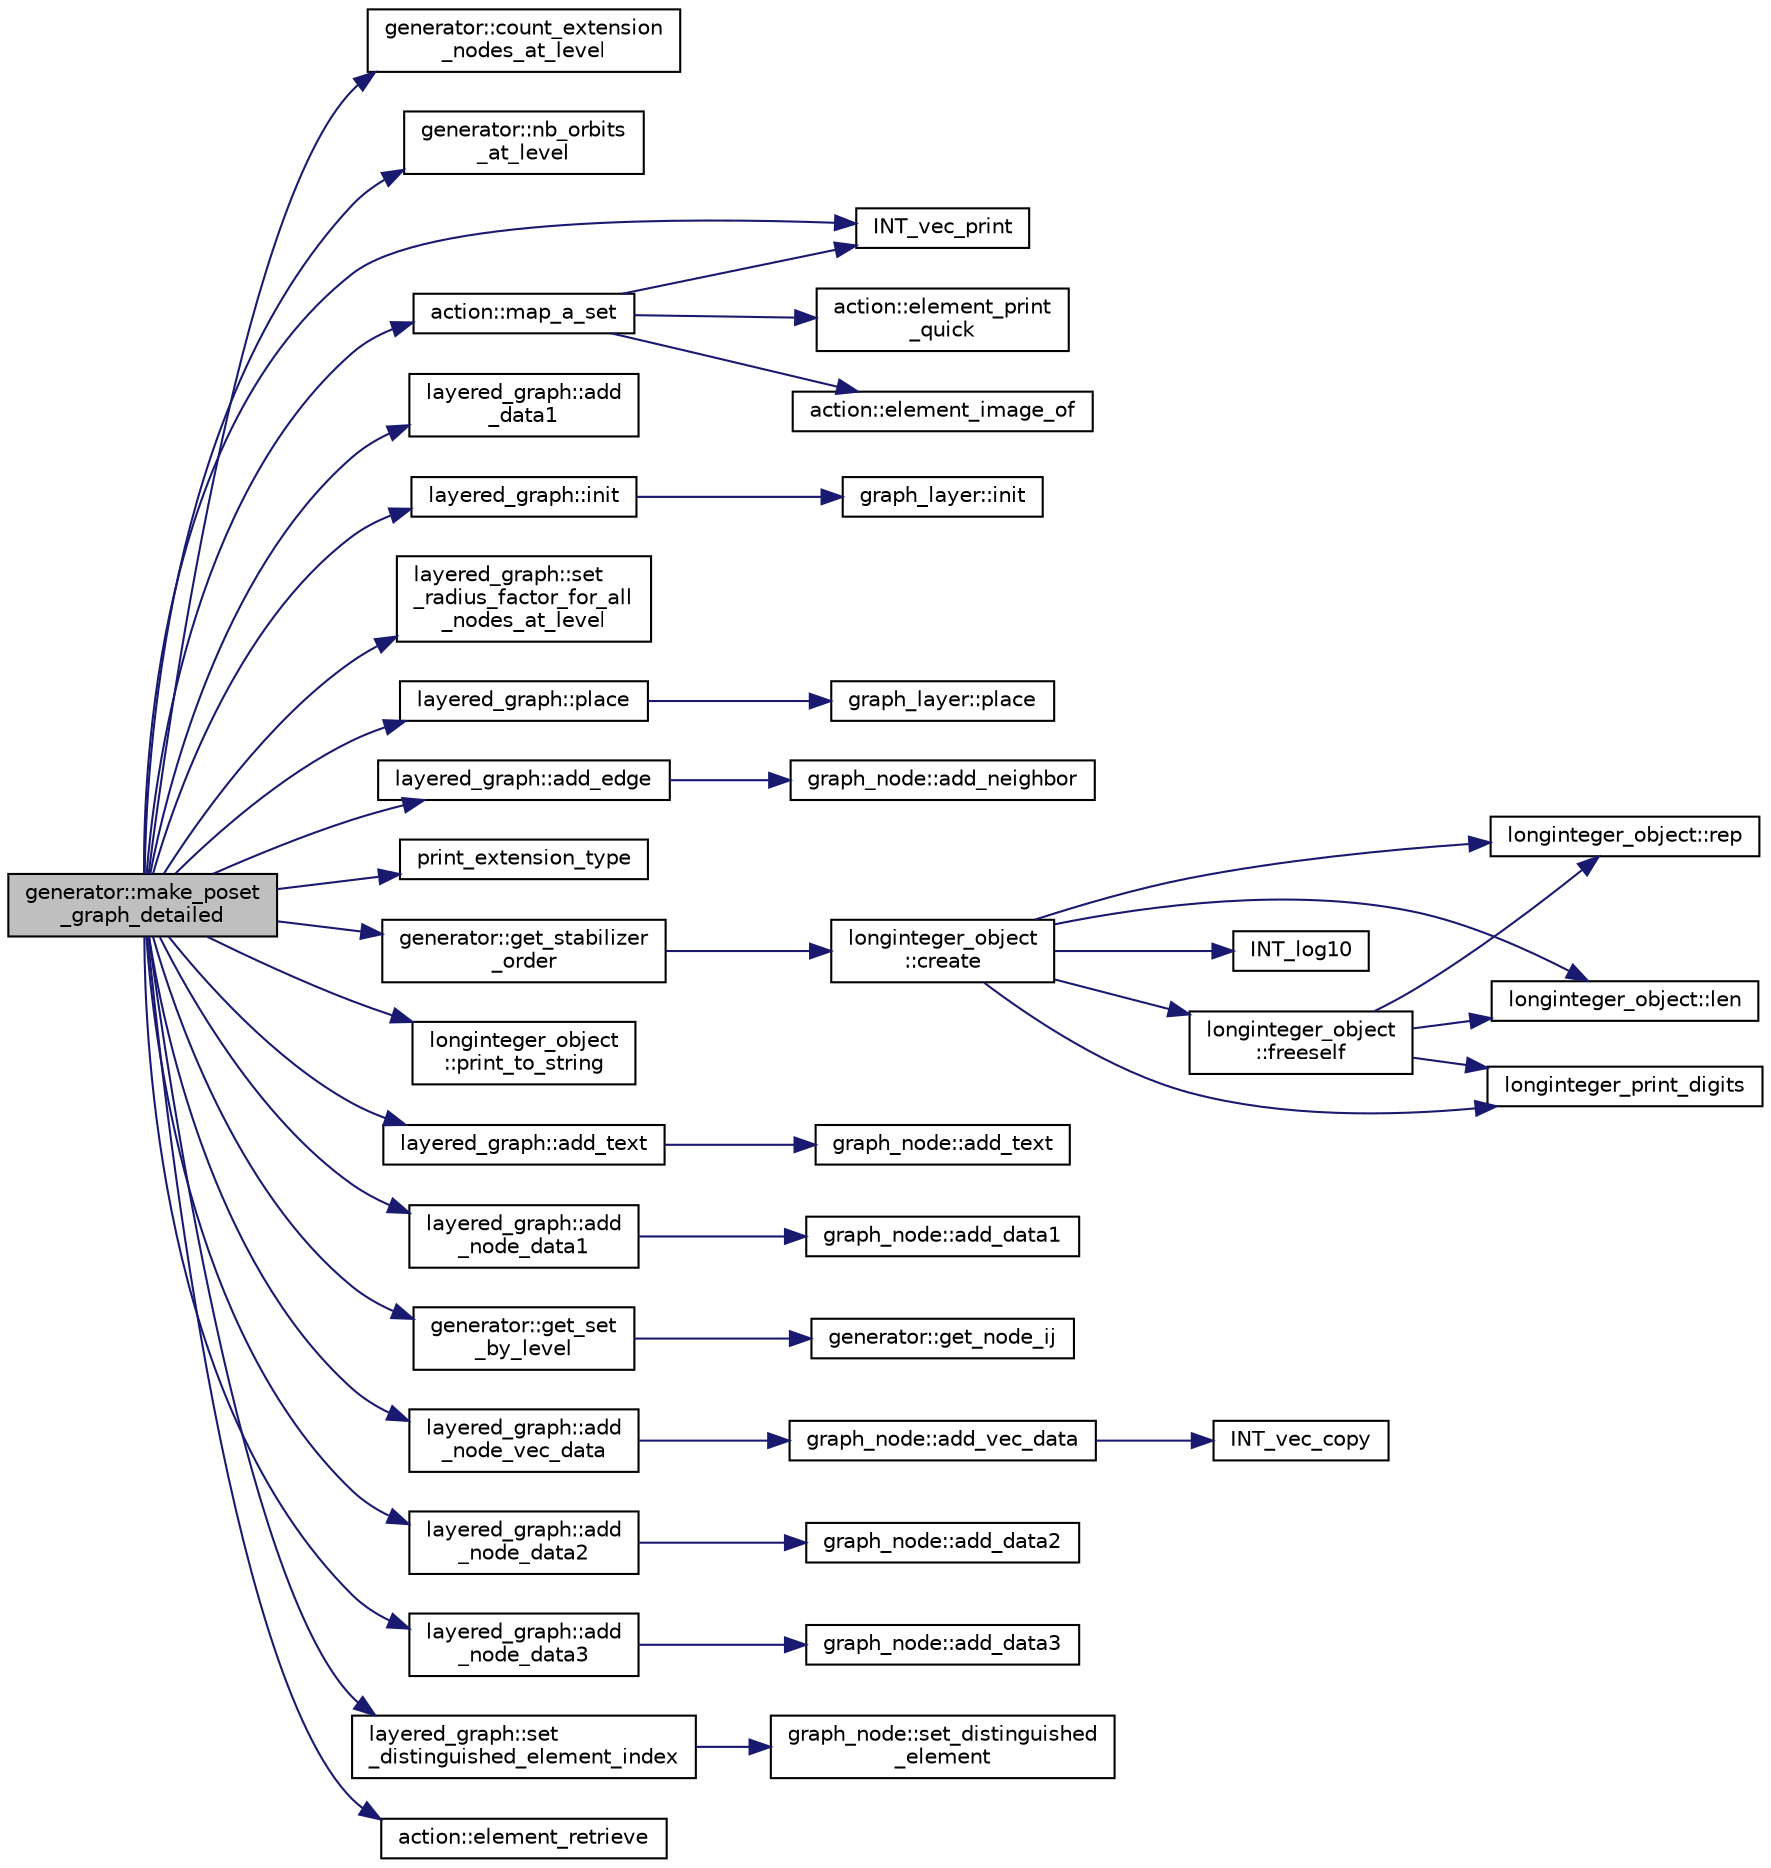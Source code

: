 digraph "generator::make_poset_graph_detailed"
{
  edge [fontname="Helvetica",fontsize="10",labelfontname="Helvetica",labelfontsize="10"];
  node [fontname="Helvetica",fontsize="10",shape=record];
  rankdir="LR";
  Node13856 [label="generator::make_poset\l_graph_detailed",height=0.2,width=0.4,color="black", fillcolor="grey75", style="filled", fontcolor="black"];
  Node13856 -> Node13857 [color="midnightblue",fontsize="10",style="solid",fontname="Helvetica"];
  Node13857 [label="generator::count_extension\l_nodes_at_level",height=0.2,width=0.4,color="black", fillcolor="white", style="filled",URL="$d7/d73/classgenerator.html#a51ae16bc53402495663479269fc0bee0"];
  Node13856 -> Node13858 [color="midnightblue",fontsize="10",style="solid",fontname="Helvetica"];
  Node13858 [label="generator::nb_orbits\l_at_level",height=0.2,width=0.4,color="black", fillcolor="white", style="filled",URL="$d7/d73/classgenerator.html#a020f3d8378448310d044a4a24fadf301"];
  Node13856 -> Node13859 [color="midnightblue",fontsize="10",style="solid",fontname="Helvetica"];
  Node13859 [label="INT_vec_print",height=0.2,width=0.4,color="black", fillcolor="white", style="filled",URL="$df/dbf/sajeeb_8_c.html#a79a5901af0b47dd0d694109543c027fe"];
  Node13856 -> Node13860 [color="midnightblue",fontsize="10",style="solid",fontname="Helvetica"];
  Node13860 [label="layered_graph::add\l_data1",height=0.2,width=0.4,color="black", fillcolor="white", style="filled",URL="$da/db1/classlayered__graph.html#a008a6f2cb68387f41f8bf01cf5c0c957"];
  Node13856 -> Node13861 [color="midnightblue",fontsize="10",style="solid",fontname="Helvetica"];
  Node13861 [label="layered_graph::init",height=0.2,width=0.4,color="black", fillcolor="white", style="filled",URL="$da/db1/classlayered__graph.html#a3d3422898f1e8d31eb937fcc460dbac2"];
  Node13861 -> Node13862 [color="midnightblue",fontsize="10",style="solid",fontname="Helvetica"];
  Node13862 [label="graph_layer::init",height=0.2,width=0.4,color="black", fillcolor="white", style="filled",URL="$de/d87/classgraph__layer.html#a4b3e02d2069fb0127514a3d9ce000ff0"];
  Node13856 -> Node13863 [color="midnightblue",fontsize="10",style="solid",fontname="Helvetica"];
  Node13863 [label="layered_graph::set\l_radius_factor_for_all\l_nodes_at_level",height=0.2,width=0.4,color="black", fillcolor="white", style="filled",URL="$da/db1/classlayered__graph.html#aa4b531e745362b755e6a76af291beeca"];
  Node13856 -> Node13864 [color="midnightblue",fontsize="10",style="solid",fontname="Helvetica"];
  Node13864 [label="layered_graph::place",height=0.2,width=0.4,color="black", fillcolor="white", style="filled",URL="$da/db1/classlayered__graph.html#a5449ff3de184b379ed6986f6e78c8c4a"];
  Node13864 -> Node13865 [color="midnightblue",fontsize="10",style="solid",fontname="Helvetica"];
  Node13865 [label="graph_layer::place",height=0.2,width=0.4,color="black", fillcolor="white", style="filled",URL="$de/d87/classgraph__layer.html#a24ae195b3ddbb86164b816db1ad2223a"];
  Node13856 -> Node13866 [color="midnightblue",fontsize="10",style="solid",fontname="Helvetica"];
  Node13866 [label="layered_graph::add_edge",height=0.2,width=0.4,color="black", fillcolor="white", style="filled",URL="$da/db1/classlayered__graph.html#a018a287d904e5be8d95cf9a5b358f838"];
  Node13866 -> Node13867 [color="midnightblue",fontsize="10",style="solid",fontname="Helvetica"];
  Node13867 [label="graph_node::add_neighbor",height=0.2,width=0.4,color="black", fillcolor="white", style="filled",URL="$d6/d21/classgraph__node.html#a22cf1ed1de6059f37be3e8f778cbba09"];
  Node13856 -> Node13868 [color="midnightblue",fontsize="10",style="solid",fontname="Helvetica"];
  Node13868 [label="print_extension_type",height=0.2,width=0.4,color="black", fillcolor="white", style="filled",URL="$da/d10/other_8h.html#ab39242254c1c0bce13010118473d8c74"];
  Node13856 -> Node13869 [color="midnightblue",fontsize="10",style="solid",fontname="Helvetica"];
  Node13869 [label="generator::get_stabilizer\l_order",height=0.2,width=0.4,color="black", fillcolor="white", style="filled",URL="$d7/d73/classgenerator.html#a2a03fc974c76e47e999f3abc99e6b81d"];
  Node13869 -> Node13870 [color="midnightblue",fontsize="10",style="solid",fontname="Helvetica"];
  Node13870 [label="longinteger_object\l::create",height=0.2,width=0.4,color="black", fillcolor="white", style="filled",URL="$dd/d7e/classlonginteger__object.html#a95d2eebc60849c3963a49298b1f498c2"];
  Node13870 -> Node13871 [color="midnightblue",fontsize="10",style="solid",fontname="Helvetica"];
  Node13871 [label="longinteger_object\l::freeself",height=0.2,width=0.4,color="black", fillcolor="white", style="filled",URL="$dd/d7e/classlonginteger__object.html#a06450f8c4795d81da6d680830ef958a1"];
  Node13871 -> Node13872 [color="midnightblue",fontsize="10",style="solid",fontname="Helvetica"];
  Node13872 [label="longinteger_print_digits",height=0.2,width=0.4,color="black", fillcolor="white", style="filled",URL="$de/dc5/algebra__and__number__theory_8h.html#ac2bac7b12f5b6440b8dad275cd7a157d"];
  Node13871 -> Node13873 [color="midnightblue",fontsize="10",style="solid",fontname="Helvetica"];
  Node13873 [label="longinteger_object::rep",height=0.2,width=0.4,color="black", fillcolor="white", style="filled",URL="$dd/d7e/classlonginteger__object.html#a3ecaf12738cc721d281c416503f241e2"];
  Node13871 -> Node13874 [color="midnightblue",fontsize="10",style="solid",fontname="Helvetica"];
  Node13874 [label="longinteger_object::len",height=0.2,width=0.4,color="black", fillcolor="white", style="filled",URL="$dd/d7e/classlonginteger__object.html#a0bfeae35be8a6fd44ed7f76413596ab1"];
  Node13870 -> Node13875 [color="midnightblue",fontsize="10",style="solid",fontname="Helvetica"];
  Node13875 [label="INT_log10",height=0.2,width=0.4,color="black", fillcolor="white", style="filled",URL="$de/dc5/algebra__and__number__theory_8h.html#a98bc0a6c562370a355165d2538dac250"];
  Node13870 -> Node13872 [color="midnightblue",fontsize="10",style="solid",fontname="Helvetica"];
  Node13870 -> Node13873 [color="midnightblue",fontsize="10",style="solid",fontname="Helvetica"];
  Node13870 -> Node13874 [color="midnightblue",fontsize="10",style="solid",fontname="Helvetica"];
  Node13856 -> Node13876 [color="midnightblue",fontsize="10",style="solid",fontname="Helvetica"];
  Node13876 [label="longinteger_object\l::print_to_string",height=0.2,width=0.4,color="black", fillcolor="white", style="filled",URL="$dd/d7e/classlonginteger__object.html#abf29fedc2ef57bb6c8bcc8e1f052efda"];
  Node13856 -> Node13877 [color="midnightblue",fontsize="10",style="solid",fontname="Helvetica"];
  Node13877 [label="layered_graph::add_text",height=0.2,width=0.4,color="black", fillcolor="white", style="filled",URL="$da/db1/classlayered__graph.html#aa9c738e91c1bbd546c39e6a32ff05c83"];
  Node13877 -> Node13878 [color="midnightblue",fontsize="10",style="solid",fontname="Helvetica"];
  Node13878 [label="graph_node::add_text",height=0.2,width=0.4,color="black", fillcolor="white", style="filled",URL="$d6/d21/classgraph__node.html#af21adc4e54d53c060db9470669ca8e3f"];
  Node13856 -> Node13879 [color="midnightblue",fontsize="10",style="solid",fontname="Helvetica"];
  Node13879 [label="layered_graph::add\l_node_data1",height=0.2,width=0.4,color="black", fillcolor="white", style="filled",URL="$da/db1/classlayered__graph.html#a8385de4bc26e9dd88066e55d3cb9bd4b"];
  Node13879 -> Node13880 [color="midnightblue",fontsize="10",style="solid",fontname="Helvetica"];
  Node13880 [label="graph_node::add_data1",height=0.2,width=0.4,color="black", fillcolor="white", style="filled",URL="$d6/d21/classgraph__node.html#a3ee49a31f1c714ad2695575c3c81c450"];
  Node13856 -> Node13881 [color="midnightblue",fontsize="10",style="solid",fontname="Helvetica"];
  Node13881 [label="generator::get_set\l_by_level",height=0.2,width=0.4,color="black", fillcolor="white", style="filled",URL="$d7/d73/classgenerator.html#a3012a80d862b42c848b84584389c8594"];
  Node13881 -> Node13882 [color="midnightblue",fontsize="10",style="solid",fontname="Helvetica"];
  Node13882 [label="generator::get_node_ij",height=0.2,width=0.4,color="black", fillcolor="white", style="filled",URL="$d7/d73/classgenerator.html#a8cea5411b42336694738530732ede540"];
  Node13856 -> Node13883 [color="midnightblue",fontsize="10",style="solid",fontname="Helvetica"];
  Node13883 [label="layered_graph::add\l_node_vec_data",height=0.2,width=0.4,color="black", fillcolor="white", style="filled",URL="$da/db1/classlayered__graph.html#a0d91c07f86a005655748c99cff1b895f"];
  Node13883 -> Node13884 [color="midnightblue",fontsize="10",style="solid",fontname="Helvetica"];
  Node13884 [label="graph_node::add_vec_data",height=0.2,width=0.4,color="black", fillcolor="white", style="filled",URL="$d6/d21/classgraph__node.html#a782ccbf13765e1c11d28da219f668d32"];
  Node13884 -> Node13885 [color="midnightblue",fontsize="10",style="solid",fontname="Helvetica"];
  Node13885 [label="INT_vec_copy",height=0.2,width=0.4,color="black", fillcolor="white", style="filled",URL="$df/dbf/sajeeb_8_c.html#ac2d875e27e009af6ec04d17254d11075"];
  Node13856 -> Node13886 [color="midnightblue",fontsize="10",style="solid",fontname="Helvetica"];
  Node13886 [label="layered_graph::add\l_node_data2",height=0.2,width=0.4,color="black", fillcolor="white", style="filled",URL="$da/db1/classlayered__graph.html#a2d72d0538b4908cc0c0c24b4af7c9154"];
  Node13886 -> Node13887 [color="midnightblue",fontsize="10",style="solid",fontname="Helvetica"];
  Node13887 [label="graph_node::add_data2",height=0.2,width=0.4,color="black", fillcolor="white", style="filled",URL="$d6/d21/classgraph__node.html#acfc2c2394a77eff03f4b6d5dbf6bc1c7"];
  Node13856 -> Node13888 [color="midnightblue",fontsize="10",style="solid",fontname="Helvetica"];
  Node13888 [label="layered_graph::add\l_node_data3",height=0.2,width=0.4,color="black", fillcolor="white", style="filled",URL="$da/db1/classlayered__graph.html#af41e17810ce0e037178e859be7a45fda"];
  Node13888 -> Node13889 [color="midnightblue",fontsize="10",style="solid",fontname="Helvetica"];
  Node13889 [label="graph_node::add_data3",height=0.2,width=0.4,color="black", fillcolor="white", style="filled",URL="$d6/d21/classgraph__node.html#accb6acbd8e0c485c9e28a30cb902fdc3"];
  Node13856 -> Node13890 [color="midnightblue",fontsize="10",style="solid",fontname="Helvetica"];
  Node13890 [label="layered_graph::set\l_distinguished_element_index",height=0.2,width=0.4,color="black", fillcolor="white", style="filled",URL="$da/db1/classlayered__graph.html#a1eaa49d10447a6c84db40477df26519d"];
  Node13890 -> Node13891 [color="midnightblue",fontsize="10",style="solid",fontname="Helvetica"];
  Node13891 [label="graph_node::set_distinguished\l_element",height=0.2,width=0.4,color="black", fillcolor="white", style="filled",URL="$d6/d21/classgraph__node.html#ae014feef00457e1cc7620b76da08df8a"];
  Node13856 -> Node13892 [color="midnightblue",fontsize="10",style="solid",fontname="Helvetica"];
  Node13892 [label="action::element_retrieve",height=0.2,width=0.4,color="black", fillcolor="white", style="filled",URL="$d2/d86/classaction.html#ad28f6f8810ffbad64c1490f78e51e2b1"];
  Node13856 -> Node13893 [color="midnightblue",fontsize="10",style="solid",fontname="Helvetica"];
  Node13893 [label="action::map_a_set",height=0.2,width=0.4,color="black", fillcolor="white", style="filled",URL="$d2/d86/classaction.html#a600e542e5aeca2a46f18110e027947e0"];
  Node13893 -> Node13894 [color="midnightblue",fontsize="10",style="solid",fontname="Helvetica"];
  Node13894 [label="action::element_print\l_quick",height=0.2,width=0.4,color="black", fillcolor="white", style="filled",URL="$d2/d86/classaction.html#a4844680cf6750396f76494a28655265b"];
  Node13893 -> Node13859 [color="midnightblue",fontsize="10",style="solid",fontname="Helvetica"];
  Node13893 -> Node13895 [color="midnightblue",fontsize="10",style="solid",fontname="Helvetica"];
  Node13895 [label="action::element_image_of",height=0.2,width=0.4,color="black", fillcolor="white", style="filled",URL="$d2/d86/classaction.html#ae09559d4537a048fc860f8a74a31393d"];
}

